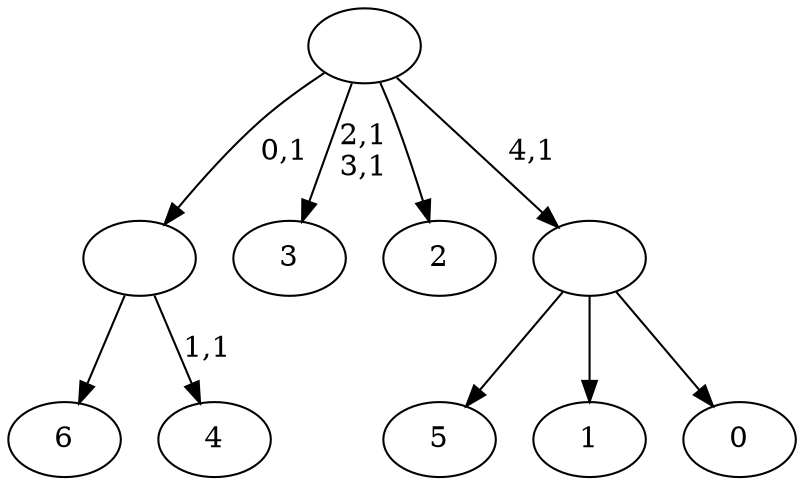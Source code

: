 digraph T {
	12 [label="6"]
	11 [label="5"]
	10 [label="4"]
	8 [label=""]
	7 [label="3"]
	4 [label="2"]
	3 [label="1"]
	2 [label="0"]
	1 [label=""]
	0 [label=""]
	8 -> 10 [label="1,1"]
	8 -> 12 [label=""]
	1 -> 11 [label=""]
	1 -> 3 [label=""]
	1 -> 2 [label=""]
	0 -> 7 [label="2,1\n3,1"]
	0 -> 8 [label="0,1"]
	0 -> 4 [label=""]
	0 -> 1 [label="4,1"]
}
